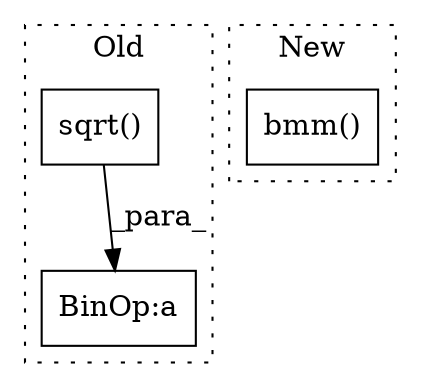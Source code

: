 digraph G {
subgraph cluster0 {
1 [label="sqrt()" a="75" s="5140,5152" l="8,1" shape="box"];
3 [label="BinOp:a" a="82" s="5153" l="1" shape="box"];
label = "Old";
style="dotted";
}
subgraph cluster1 {
2 [label="bmm()" a="75" s="4873,4929" l="10,1" shape="box"];
label = "New";
style="dotted";
}
1 -> 3 [label="_para_"];
}